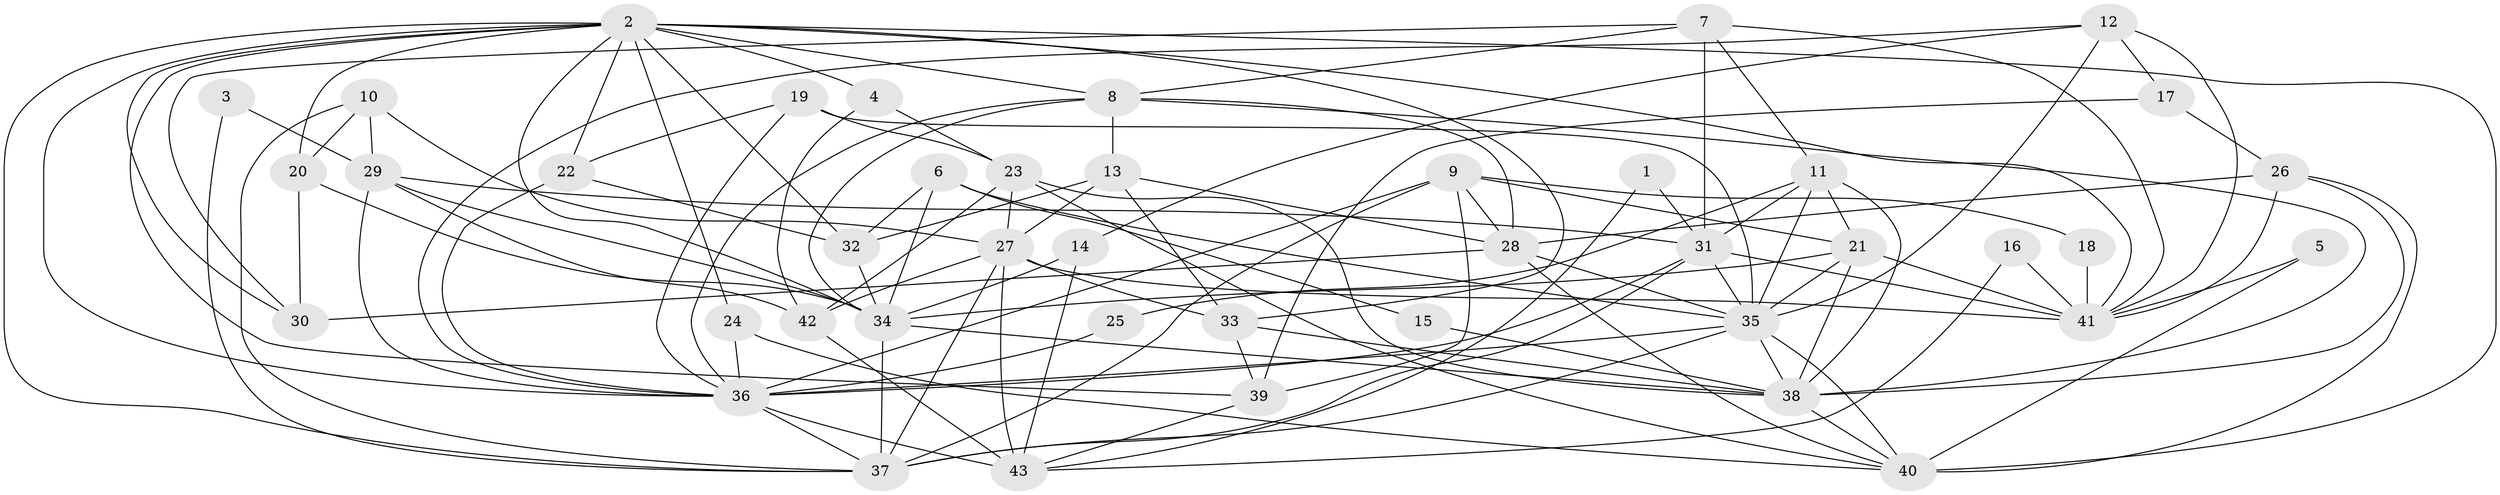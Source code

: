 // original degree distribution, {4: 0.27058823529411763, 2: 0.1411764705882353, 5: 0.2, 6: 0.10588235294117647, 7: 0.023529411764705882, 8: 0.011764705882352941, 3: 0.24705882352941178}
// Generated by graph-tools (version 1.1) at 2025/26/03/09/25 03:26:12]
// undirected, 43 vertices, 121 edges
graph export_dot {
graph [start="1"]
  node [color=gray90,style=filled];
  1;
  2;
  3;
  4;
  5;
  6;
  7;
  8;
  9;
  10;
  11;
  12;
  13;
  14;
  15;
  16;
  17;
  18;
  19;
  20;
  21;
  22;
  23;
  24;
  25;
  26;
  27;
  28;
  29;
  30;
  31;
  32;
  33;
  34;
  35;
  36;
  37;
  38;
  39;
  40;
  41;
  42;
  43;
  1 -- 31 [weight=1.0];
  1 -- 43 [weight=1.0];
  2 -- 4 [weight=1.0];
  2 -- 8 [weight=1.0];
  2 -- 20 [weight=1.0];
  2 -- 22 [weight=1.0];
  2 -- 24 [weight=1.0];
  2 -- 30 [weight=1.0];
  2 -- 32 [weight=1.0];
  2 -- 33 [weight=1.0];
  2 -- 34 [weight=1.0];
  2 -- 36 [weight=1.0];
  2 -- 37 [weight=1.0];
  2 -- 39 [weight=1.0];
  2 -- 40 [weight=1.0];
  2 -- 41 [weight=1.0];
  3 -- 29 [weight=1.0];
  3 -- 37 [weight=1.0];
  4 -- 23 [weight=1.0];
  4 -- 42 [weight=1.0];
  5 -- 40 [weight=1.0];
  5 -- 41 [weight=1.0];
  6 -- 15 [weight=1.0];
  6 -- 32 [weight=1.0];
  6 -- 34 [weight=1.0];
  6 -- 35 [weight=1.0];
  7 -- 8 [weight=1.0];
  7 -- 11 [weight=1.0];
  7 -- 30 [weight=1.0];
  7 -- 31 [weight=1.0];
  7 -- 41 [weight=1.0];
  8 -- 13 [weight=1.0];
  8 -- 28 [weight=1.0];
  8 -- 34 [weight=1.0];
  8 -- 36 [weight=1.0];
  8 -- 38 [weight=1.0];
  9 -- 18 [weight=1.0];
  9 -- 21 [weight=1.0];
  9 -- 28 [weight=1.0];
  9 -- 36 [weight=1.0];
  9 -- 37 [weight=2.0];
  9 -- 39 [weight=2.0];
  10 -- 20 [weight=1.0];
  10 -- 27 [weight=1.0];
  10 -- 29 [weight=1.0];
  10 -- 37 [weight=1.0];
  11 -- 21 [weight=1.0];
  11 -- 25 [weight=1.0];
  11 -- 31 [weight=1.0];
  11 -- 35 [weight=1.0];
  11 -- 38 [weight=1.0];
  12 -- 14 [weight=1.0];
  12 -- 17 [weight=1.0];
  12 -- 35 [weight=1.0];
  12 -- 36 [weight=1.0];
  12 -- 41 [weight=1.0];
  13 -- 27 [weight=1.0];
  13 -- 28 [weight=1.0];
  13 -- 32 [weight=1.0];
  13 -- 33 [weight=1.0];
  14 -- 34 [weight=1.0];
  14 -- 43 [weight=1.0];
  15 -- 38 [weight=1.0];
  16 -- 41 [weight=1.0];
  16 -- 43 [weight=1.0];
  17 -- 26 [weight=1.0];
  17 -- 39 [weight=1.0];
  18 -- 41 [weight=2.0];
  19 -- 22 [weight=1.0];
  19 -- 23 [weight=1.0];
  19 -- 35 [weight=1.0];
  19 -- 36 [weight=1.0];
  20 -- 30 [weight=1.0];
  20 -- 34 [weight=1.0];
  21 -- 34 [weight=1.0];
  21 -- 35 [weight=1.0];
  21 -- 38 [weight=1.0];
  21 -- 41 [weight=1.0];
  22 -- 32 [weight=1.0];
  22 -- 36 [weight=1.0];
  23 -- 27 [weight=1.0];
  23 -- 38 [weight=1.0];
  23 -- 40 [weight=1.0];
  23 -- 42 [weight=1.0];
  24 -- 36 [weight=1.0];
  24 -- 40 [weight=1.0];
  25 -- 36 [weight=2.0];
  26 -- 28 [weight=1.0];
  26 -- 38 [weight=1.0];
  26 -- 40 [weight=1.0];
  26 -- 41 [weight=1.0];
  27 -- 33 [weight=1.0];
  27 -- 37 [weight=1.0];
  27 -- 41 [weight=1.0];
  27 -- 42 [weight=1.0];
  27 -- 43 [weight=1.0];
  28 -- 30 [weight=1.0];
  28 -- 35 [weight=2.0];
  28 -- 40 [weight=1.0];
  29 -- 31 [weight=1.0];
  29 -- 34 [weight=1.0];
  29 -- 36 [weight=1.0];
  29 -- 42 [weight=1.0];
  31 -- 35 [weight=1.0];
  31 -- 36 [weight=1.0];
  31 -- 37 [weight=1.0];
  31 -- 41 [weight=1.0];
  32 -- 34 [weight=1.0];
  33 -- 38 [weight=1.0];
  33 -- 39 [weight=1.0];
  34 -- 37 [weight=1.0];
  34 -- 38 [weight=1.0];
  35 -- 36 [weight=1.0];
  35 -- 37 [weight=1.0];
  35 -- 38 [weight=1.0];
  35 -- 40 [weight=1.0];
  36 -- 37 [weight=1.0];
  36 -- 43 [weight=1.0];
  38 -- 40 [weight=1.0];
  39 -- 43 [weight=1.0];
  42 -- 43 [weight=1.0];
}
